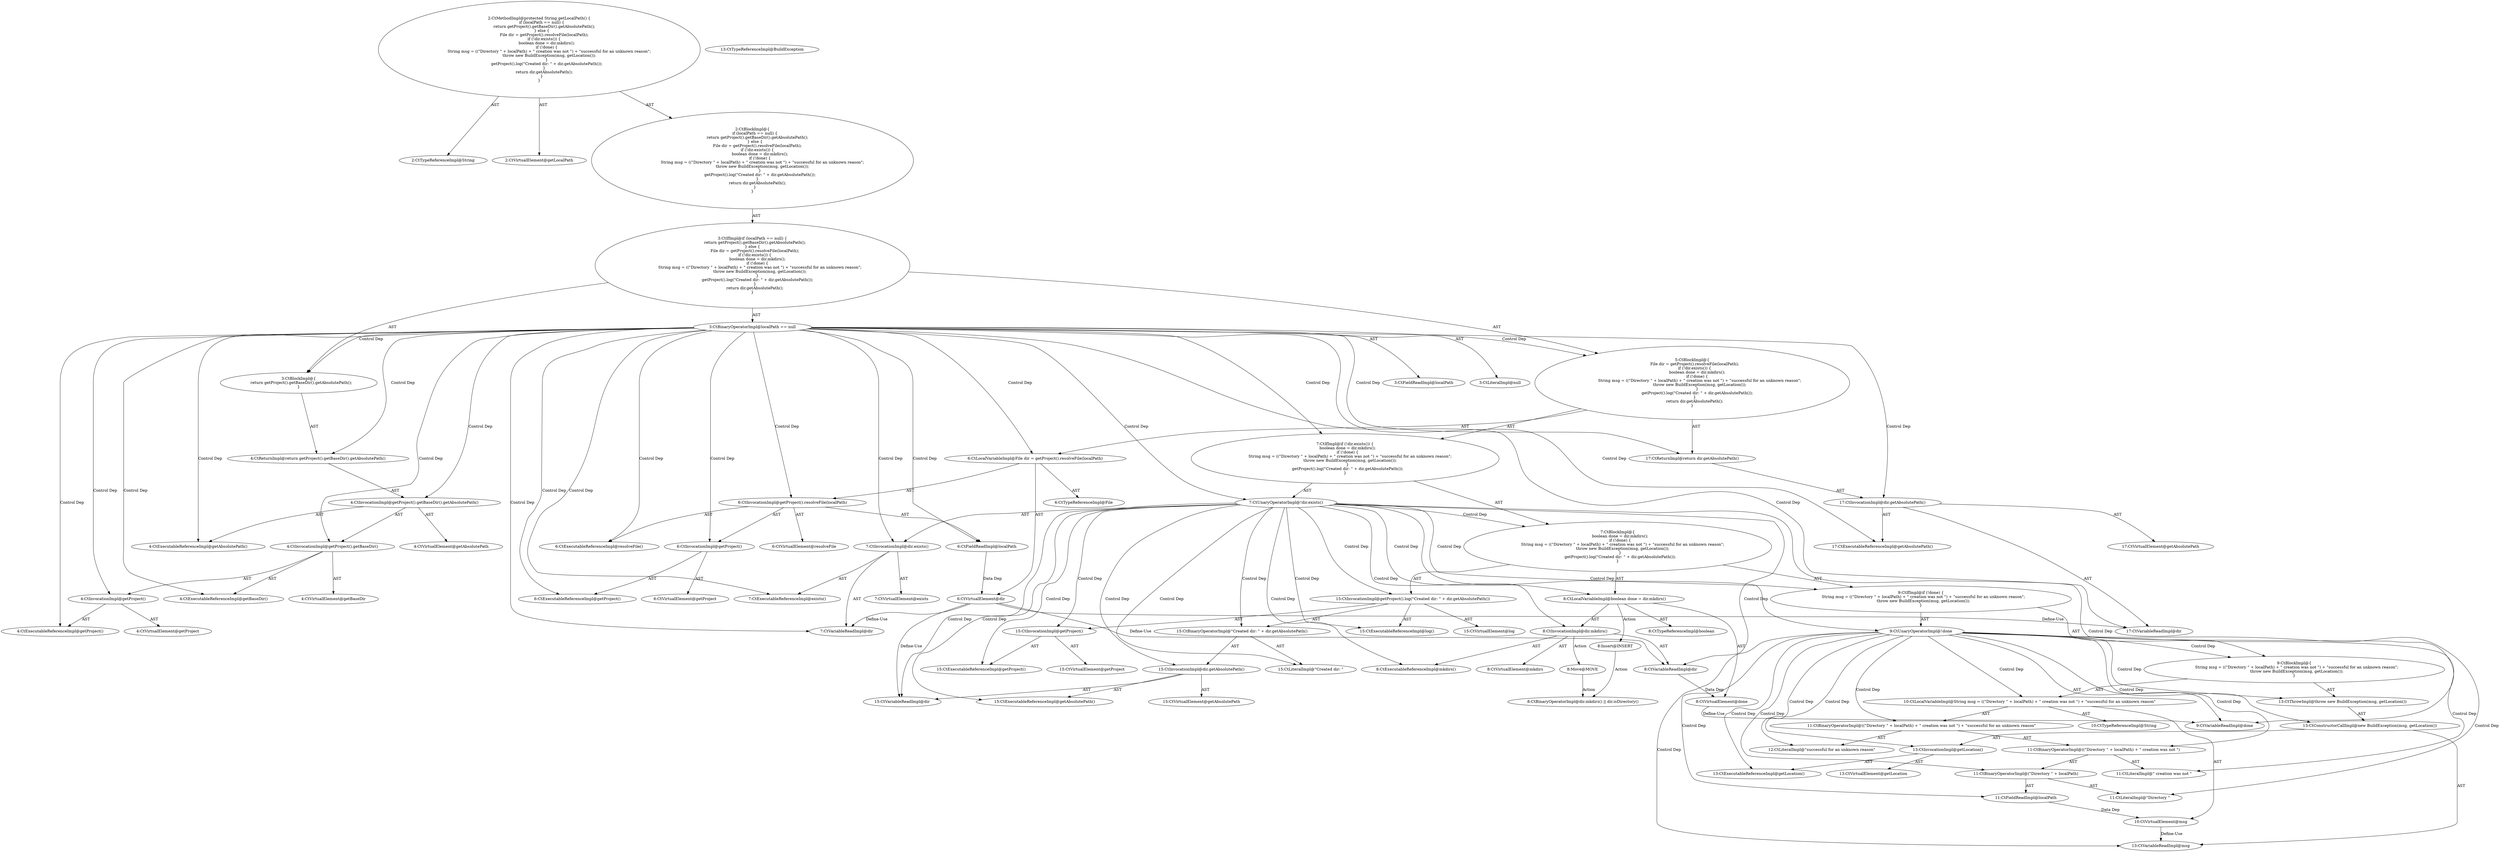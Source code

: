 digraph "getLocalPath#?" {
0 [label="2:CtTypeReferenceImpl@String" shape=ellipse]
1 [label="2:CtVirtualElement@getLocalPath" shape=ellipse]
2 [label="3:CtFieldReadImpl@localPath" shape=ellipse]
3 [label="3:CtLiteralImpl@null" shape=ellipse]
4 [label="3:CtBinaryOperatorImpl@localPath == null" shape=ellipse]
5 [label="4:CtExecutableReferenceImpl@getAbsolutePath()" shape=ellipse]
6 [label="4:CtVirtualElement@getAbsolutePath" shape=ellipse]
7 [label="4:CtExecutableReferenceImpl@getBaseDir()" shape=ellipse]
8 [label="4:CtVirtualElement@getBaseDir" shape=ellipse]
9 [label="4:CtExecutableReferenceImpl@getProject()" shape=ellipse]
10 [label="4:CtVirtualElement@getProject" shape=ellipse]
11 [label="4:CtInvocationImpl@getProject()" shape=ellipse]
12 [label="4:CtInvocationImpl@getProject().getBaseDir()" shape=ellipse]
13 [label="4:CtInvocationImpl@getProject().getBaseDir().getAbsolutePath()" shape=ellipse]
14 [label="4:CtReturnImpl@return getProject().getBaseDir().getAbsolutePath()" shape=ellipse]
15 [label="3:CtBlockImpl@\{
    return getProject().getBaseDir().getAbsolutePath();
\}" shape=ellipse]
16 [label="6:CtTypeReferenceImpl@File" shape=ellipse]
17 [label="6:CtExecutableReferenceImpl@resolveFile()" shape=ellipse]
18 [label="6:CtVirtualElement@resolveFile" shape=ellipse]
19 [label="6:CtExecutableReferenceImpl@getProject()" shape=ellipse]
20 [label="6:CtVirtualElement@getProject" shape=ellipse]
21 [label="6:CtInvocationImpl@getProject()" shape=ellipse]
22 [label="6:CtFieldReadImpl@localPath" shape=ellipse]
23 [label="6:CtInvocationImpl@getProject().resolveFile(localPath)" shape=ellipse]
24 [label="6:CtVirtualElement@dir" shape=ellipse]
25 [label="6:CtLocalVariableImpl@File dir = getProject().resolveFile(localPath)" shape=ellipse]
26 [label="7:CtExecutableReferenceImpl@exists()" shape=ellipse]
27 [label="7:CtVirtualElement@exists" shape=ellipse]
28 [label="7:CtVariableReadImpl@dir" shape=ellipse]
29 [label="7:CtInvocationImpl@dir.exists()" shape=ellipse]
30 [label="7:CtUnaryOperatorImpl@!dir.exists()" shape=ellipse]
31 [label="8:CtTypeReferenceImpl@boolean" shape=ellipse]
32 [label="8:CtExecutableReferenceImpl@mkdirs()" shape=ellipse]
33 [label="8:CtVirtualElement@mkdirs" shape=ellipse]
34 [label="8:CtVariableReadImpl@dir" shape=ellipse]
35 [label="8:CtInvocationImpl@dir.mkdirs()" shape=ellipse]
36 [label="8:CtVirtualElement@done" shape=ellipse]
37 [label="8:CtLocalVariableImpl@boolean done = dir.mkdirs()" shape=ellipse]
38 [label="9:CtVariableReadImpl@done" shape=ellipse]
39 [label="9:CtUnaryOperatorImpl@!done" shape=ellipse]
40 [label="10:CtTypeReferenceImpl@String" shape=ellipse]
41 [label="11:CtLiteralImpl@\"Directory \"" shape=ellipse]
42 [label="11:CtFieldReadImpl@localPath" shape=ellipse]
43 [label="11:CtBinaryOperatorImpl@(\"Directory \" + localPath)" shape=ellipse]
44 [label="11:CtLiteralImpl@\" creation was not \"" shape=ellipse]
45 [label="11:CtBinaryOperatorImpl@((\"Directory \" + localPath) + \" creation was not \")" shape=ellipse]
46 [label="12:CtLiteralImpl@\"successful for an unknown reason\"" shape=ellipse]
47 [label="11:CtBinaryOperatorImpl@((\"Directory \" + localPath) + \" creation was not \") + \"successful for an unknown reason\"" shape=ellipse]
48 [label="10:CtVirtualElement@msg" shape=ellipse]
49 [label="10:CtLocalVariableImpl@String msg = ((\"Directory \" + localPath) + \" creation was not \") + \"successful for an unknown reason\"" shape=ellipse]
50 [label="13:CtTypeReferenceImpl@BuildException" shape=ellipse]
51 [label="13:CtVariableReadImpl@msg" shape=ellipse]
52 [label="13:CtExecutableReferenceImpl@getLocation()" shape=ellipse]
53 [label="13:CtVirtualElement@getLocation" shape=ellipse]
54 [label="13:CtInvocationImpl@getLocation()" shape=ellipse]
55 [label="13:CtConstructorCallImpl@new BuildException(msg, getLocation())" shape=ellipse]
56 [label="13:CtThrowImpl@throw new BuildException(msg, getLocation())" shape=ellipse]
57 [label="9:CtBlockImpl@\{
    String msg = ((\"Directory \" + localPath) + \" creation was not \") + \"successful for an unknown reason\";
    throw new BuildException(msg, getLocation());
\}" shape=ellipse]
58 [label="9:CtIfImpl@if (!done) \{
    String msg = ((\"Directory \" + localPath) + \" creation was not \") + \"successful for an unknown reason\";
    throw new BuildException(msg, getLocation());
\}" shape=ellipse]
59 [label="15:CtExecutableReferenceImpl@log()" shape=ellipse]
60 [label="15:CtVirtualElement@log" shape=ellipse]
61 [label="15:CtExecutableReferenceImpl@getProject()" shape=ellipse]
62 [label="15:CtVirtualElement@getProject" shape=ellipse]
63 [label="15:CtInvocationImpl@getProject()" shape=ellipse]
64 [label="15:CtLiteralImpl@\"Created dir: \"" shape=ellipse]
65 [label="15:CtExecutableReferenceImpl@getAbsolutePath()" shape=ellipse]
66 [label="15:CtVirtualElement@getAbsolutePath" shape=ellipse]
67 [label="15:CtVariableReadImpl@dir" shape=ellipse]
68 [label="15:CtInvocationImpl@dir.getAbsolutePath()" shape=ellipse]
69 [label="15:CtBinaryOperatorImpl@\"Created dir: \" + dir.getAbsolutePath()" shape=ellipse]
70 [label="15:CtInvocationImpl@getProject().log(\"Created dir: \" + dir.getAbsolutePath())" shape=ellipse]
71 [label="7:CtBlockImpl@\{
    boolean done = dir.mkdirs();
    if (!done) \{
        String msg = ((\"Directory \" + localPath) + \" creation was not \") + \"successful for an unknown reason\";
        throw new BuildException(msg, getLocation());
    \}
    getProject().log(\"Created dir: \" + dir.getAbsolutePath());
\}" shape=ellipse]
72 [label="7:CtIfImpl@if (!dir.exists()) \{
    boolean done = dir.mkdirs();
    if (!done) \{
        String msg = ((\"Directory \" + localPath) + \" creation was not \") + \"successful for an unknown reason\";
        throw new BuildException(msg, getLocation());
    \}
    getProject().log(\"Created dir: \" + dir.getAbsolutePath());
\}" shape=ellipse]
73 [label="17:CtExecutableReferenceImpl@getAbsolutePath()" shape=ellipse]
74 [label="17:CtVirtualElement@getAbsolutePath" shape=ellipse]
75 [label="17:CtVariableReadImpl@dir" shape=ellipse]
76 [label="17:CtInvocationImpl@dir.getAbsolutePath()" shape=ellipse]
77 [label="17:CtReturnImpl@return dir.getAbsolutePath()" shape=ellipse]
78 [label="5:CtBlockImpl@\{
    File dir = getProject().resolveFile(localPath);
    if (!dir.exists()) \{
        boolean done = dir.mkdirs();
        if (!done) \{
            String msg = ((\"Directory \" + localPath) + \" creation was not \") + \"successful for an unknown reason\";
            throw new BuildException(msg, getLocation());
        \}
        getProject().log(\"Created dir: \" + dir.getAbsolutePath());
    \}
    return dir.getAbsolutePath();
\}" shape=ellipse]
79 [label="3:CtIfImpl@if (localPath == null) \{
    return getProject().getBaseDir().getAbsolutePath();
\} else \{
    File dir = getProject().resolveFile(localPath);
    if (!dir.exists()) \{
        boolean done = dir.mkdirs();
        if (!done) \{
            String msg = ((\"Directory \" + localPath) + \" creation was not \") + \"successful for an unknown reason\";
            throw new BuildException(msg, getLocation());
        \}
        getProject().log(\"Created dir: \" + dir.getAbsolutePath());
    \}
    return dir.getAbsolutePath();
\}" shape=ellipse]
80 [label="2:CtBlockImpl@\{
    if (localPath == null) \{
        return getProject().getBaseDir().getAbsolutePath();
    \} else \{
        File dir = getProject().resolveFile(localPath);
        if (!dir.exists()) \{
            boolean done = dir.mkdirs();
            if (!done) \{
                String msg = ((\"Directory \" + localPath) + \" creation was not \") + \"successful for an unknown reason\";
                throw new BuildException(msg, getLocation());
            \}
            getProject().log(\"Created dir: \" + dir.getAbsolutePath());
        \}
        return dir.getAbsolutePath();
    \}
\}" shape=ellipse]
81 [label="2:CtMethodImpl@protected String getLocalPath() \{
    if (localPath == null) \{
        return getProject().getBaseDir().getAbsolutePath();
    \} else \{
        File dir = getProject().resolveFile(localPath);
        if (!dir.exists()) \{
            boolean done = dir.mkdirs();
            if (!done) \{
                String msg = ((\"Directory \" + localPath) + \" creation was not \") + \"successful for an unknown reason\";
                throw new BuildException(msg, getLocation());
            \}
            getProject().log(\"Created dir: \" + dir.getAbsolutePath());
        \}
        return dir.getAbsolutePath();
    \}
\}" shape=ellipse]
82 [label="8:Insert@INSERT" shape=ellipse]
83 [label="8:CtBinaryOperatorImpl@dir.mkdirs() || dir.isDirectory()" shape=ellipse]
84 [label="8:Move@MOVE" shape=ellipse]
4 -> 2 [label="AST"];
4 -> 3 [label="AST"];
4 -> 15 [label="Control Dep"];
4 -> 14 [label="Control Dep"];
4 -> 13 [label="Control Dep"];
4 -> 5 [label="Control Dep"];
4 -> 12 [label="Control Dep"];
4 -> 7 [label="Control Dep"];
4 -> 11 [label="Control Dep"];
4 -> 9 [label="Control Dep"];
4 -> 78 [label="Control Dep"];
4 -> 25 [label="Control Dep"];
4 -> 23 [label="Control Dep"];
4 -> 17 [label="Control Dep"];
4 -> 21 [label="Control Dep"];
4 -> 19 [label="Control Dep"];
4 -> 22 [label="Control Dep"];
4 -> 72 [label="Control Dep"];
4 -> 30 [label="Control Dep"];
4 -> 29 [label="Control Dep"];
4 -> 26 [label="Control Dep"];
4 -> 28 [label="Control Dep"];
4 -> 77 [label="Control Dep"];
4 -> 76 [label="Control Dep"];
4 -> 73 [label="Control Dep"];
4 -> 75 [label="Control Dep"];
11 -> 10 [label="AST"];
11 -> 9 [label="AST"];
12 -> 8 [label="AST"];
12 -> 11 [label="AST"];
12 -> 7 [label="AST"];
13 -> 6 [label="AST"];
13 -> 12 [label="AST"];
13 -> 5 [label="AST"];
14 -> 13 [label="AST"];
15 -> 14 [label="AST"];
21 -> 20 [label="AST"];
21 -> 19 [label="AST"];
22 -> 24 [label="Data Dep"];
23 -> 18 [label="AST"];
23 -> 21 [label="AST"];
23 -> 17 [label="AST"];
23 -> 22 [label="AST"];
24 -> 28 [label="Define-Use"];
24 -> 34 [label="Define-Use"];
24 -> 67 [label="Define-Use"];
24 -> 75 [label="Define-Use"];
25 -> 24 [label="AST"];
25 -> 16 [label="AST"];
25 -> 23 [label="AST"];
29 -> 27 [label="AST"];
29 -> 28 [label="AST"];
29 -> 26 [label="AST"];
30 -> 29 [label="AST"];
30 -> 71 [label="Control Dep"];
30 -> 37 [label="Control Dep"];
30 -> 35 [label="Control Dep"];
30 -> 32 [label="Control Dep"];
30 -> 34 [label="Control Dep"];
30 -> 58 [label="Control Dep"];
30 -> 39 [label="Control Dep"];
30 -> 38 [label="Control Dep"];
30 -> 70 [label="Control Dep"];
30 -> 59 [label="Control Dep"];
30 -> 63 [label="Control Dep"];
30 -> 61 [label="Control Dep"];
30 -> 69 [label="Control Dep"];
30 -> 64 [label="Control Dep"];
30 -> 68 [label="Control Dep"];
30 -> 65 [label="Control Dep"];
30 -> 67 [label="Control Dep"];
34 -> 36 [label="Data Dep"];
35 -> 33 [label="AST"];
35 -> 34 [label="AST"];
35 -> 32 [label="AST"];
35 -> 84 [label="Action"];
36 -> 38 [label="Define-Use"];
37 -> 36 [label="AST"];
37 -> 31 [label="AST"];
37 -> 35 [label="AST"];
37 -> 82 [label="Action"];
39 -> 38 [label="AST"];
39 -> 57 [label="Control Dep"];
39 -> 49 [label="Control Dep"];
39 -> 47 [label="Control Dep"];
39 -> 45 [label="Control Dep"];
39 -> 43 [label="Control Dep"];
39 -> 41 [label="Control Dep"];
39 -> 42 [label="Control Dep"];
39 -> 44 [label="Control Dep"];
39 -> 46 [label="Control Dep"];
39 -> 56 [label="Control Dep"];
39 -> 55 [label="Control Dep"];
39 -> 51 [label="Control Dep"];
39 -> 54 [label="Control Dep"];
39 -> 52 [label="Control Dep"];
42 -> 48 [label="Data Dep"];
43 -> 41 [label="AST"];
43 -> 42 [label="AST"];
45 -> 43 [label="AST"];
45 -> 44 [label="AST"];
47 -> 45 [label="AST"];
47 -> 46 [label="AST"];
48 -> 51 [label="Define-Use"];
49 -> 48 [label="AST"];
49 -> 40 [label="AST"];
49 -> 47 [label="AST"];
54 -> 53 [label="AST"];
54 -> 52 [label="AST"];
55 -> 51 [label="AST"];
55 -> 54 [label="AST"];
56 -> 55 [label="AST"];
57 -> 49 [label="AST"];
57 -> 56 [label="AST"];
58 -> 39 [label="AST"];
58 -> 57 [label="AST"];
63 -> 62 [label="AST"];
63 -> 61 [label="AST"];
68 -> 66 [label="AST"];
68 -> 67 [label="AST"];
68 -> 65 [label="AST"];
69 -> 64 [label="AST"];
69 -> 68 [label="AST"];
70 -> 60 [label="AST"];
70 -> 63 [label="AST"];
70 -> 59 [label="AST"];
70 -> 69 [label="AST"];
71 -> 37 [label="AST"];
71 -> 58 [label="AST"];
71 -> 70 [label="AST"];
72 -> 30 [label="AST"];
72 -> 71 [label="AST"];
76 -> 74 [label="AST"];
76 -> 75 [label="AST"];
76 -> 73 [label="AST"];
77 -> 76 [label="AST"];
78 -> 25 [label="AST"];
78 -> 72 [label="AST"];
78 -> 77 [label="AST"];
79 -> 4 [label="AST"];
79 -> 15 [label="AST"];
79 -> 78 [label="AST"];
80 -> 79 [label="AST"];
81 -> 1 [label="AST"];
81 -> 0 [label="AST"];
81 -> 80 [label="AST"];
82 -> 83 [label="Action"];
84 -> 83 [label="Action"];
}